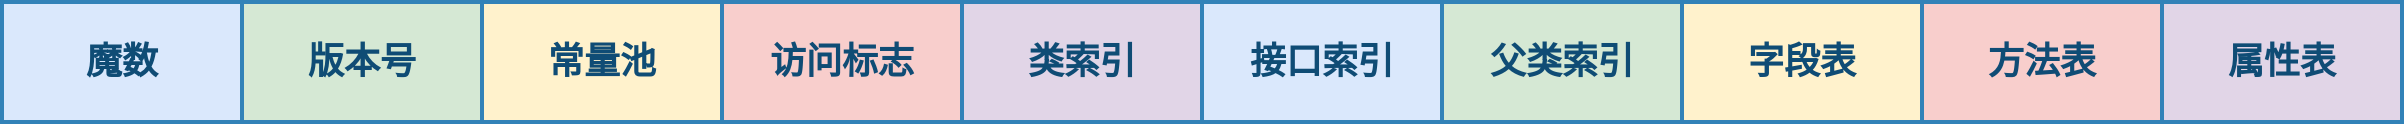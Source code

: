 <mxfile compressed="true" version="22.0.3" type="device" pages="2"><diagram id="U2jCk6BTpTuOF1wJtLzR" name="类文件结构"><mxGraphModel dx="1687" dy="1005" grid="1" gridSize="10" guides="1" tooltips="1" connect="1" arrows="1" fold="1" page="1" pageScale="1" pageWidth="1654" pageHeight="1169" math="0" shadow="0"><root><mxCell id="0"/><mxCell id="1" parent="0"/><mxCell id="OOVn5j7P5GrTdkMrWpFy-1" value="版本号" style="rounded=0;whiteSpace=wrap;html=1;fontSize=18;fillColor=#d5e8d4;strokeColor=#3282B8;fontStyle=1;movable=1;resizable=1;rotatable=1;deletable=1;editable=1;locked=0;connectable=1;container=0;shadow=0;fontColor=#0F4C75;strokeWidth=2;fontFamily=Comic Sans MS;" parent="1" vertex="1"><mxGeometry x="347" y="555" width="120" height="60" as="geometry"/></mxCell><mxCell id="OOVn5j7P5GrTdkMrWpFy-2" value="魔数" style="rounded=0;whiteSpace=wrap;html=1;fontSize=18;fillColor=#dae8fc;strokeColor=#3282B8;fontStyle=1;movable=1;resizable=1;rotatable=1;deletable=1;editable=1;locked=0;connectable=1;container=0;shadow=0;fontColor=#0F4C75;strokeWidth=2;fontFamily=Comic Sans MS;" parent="1" vertex="1"><mxGeometry x="227" y="555" width="120" height="60" as="geometry"/></mxCell><mxCell id="OOVn5j7P5GrTdkMrWpFy-3" value="常量池" style="rounded=0;whiteSpace=wrap;html=1;fontSize=18;fillColor=#fff2cc;strokeColor=#3282B8;fontStyle=1;movable=1;resizable=1;rotatable=1;deletable=1;editable=1;locked=0;connectable=1;container=0;shadow=0;fontColor=#0F4C75;strokeWidth=2;fontFamily=Comic Sans MS;" parent="1" vertex="1"><mxGeometry x="467" y="555" width="120" height="60" as="geometry"/></mxCell><mxCell id="OOVn5j7P5GrTdkMrWpFy-4" value="访问标志" style="rounded=0;whiteSpace=wrap;html=1;fontSize=18;fillColor=#f8cecc;strokeColor=#3282B8;fontStyle=1;movable=1;resizable=1;rotatable=1;deletable=1;editable=1;locked=0;connectable=1;container=0;shadow=0;fontColor=#0F4C75;strokeWidth=2;fontFamily=Comic Sans MS;" parent="1" vertex="1"><mxGeometry x="587" y="555" width="120" height="60" as="geometry"/></mxCell><mxCell id="OOVn5j7P5GrTdkMrWpFy-5" value="接口索引" style="rounded=0;whiteSpace=wrap;html=1;fontSize=18;fillColor=#dae8fc;strokeColor=#3282B8;fontStyle=1;movable=1;resizable=1;rotatable=1;deletable=1;editable=1;locked=0;connectable=1;container=0;shadow=0;fontColor=#0F4C75;strokeWidth=2;fontFamily=Comic Sans MS;" parent="1" vertex="1"><mxGeometry x="827" y="555" width="120" height="60" as="geometry"/></mxCell><mxCell id="OOVn5j7P5GrTdkMrWpFy-6" value="类索引" style="rounded=0;whiteSpace=wrap;html=1;fontSize=18;fillColor=#e1d5e7;strokeColor=#3282B8;fontStyle=1;movable=1;resizable=1;rotatable=1;deletable=1;editable=1;locked=0;connectable=1;container=0;shadow=0;fontColor=#0F4C75;strokeWidth=2;fontFamily=Comic Sans MS;" parent="1" vertex="1"><mxGeometry x="707" y="555" width="120" height="60" as="geometry"/></mxCell><mxCell id="OOVn5j7P5GrTdkMrWpFy-7" value="父类索引" style="rounded=0;whiteSpace=wrap;html=1;fontSize=18;fillColor=#d5e8d4;strokeColor=#3282B8;fontStyle=1;movable=1;resizable=1;rotatable=1;deletable=1;editable=1;locked=0;connectable=1;container=0;shadow=0;fontColor=#0F4C75;strokeWidth=2;fontFamily=Comic Sans MS;" parent="1" vertex="1"><mxGeometry x="947" y="555" width="120" height="60" as="geometry"/></mxCell><mxCell id="OOVn5j7P5GrTdkMrWpFy-8" value="字段表" style="rounded=0;whiteSpace=wrap;html=1;fontSize=18;fillColor=#fff2cc;strokeColor=#3282B8;fontStyle=1;movable=1;resizable=1;rotatable=1;deletable=1;editable=1;locked=0;connectable=1;container=0;shadow=0;fontColor=#0F4C75;strokeWidth=2;fontFamily=Comic Sans MS;" parent="1" vertex="1"><mxGeometry x="1067" y="555" width="120" height="60" as="geometry"/></mxCell><mxCell id="OOVn5j7P5GrTdkMrWpFy-9" value="方法表" style="rounded=0;whiteSpace=wrap;html=1;fontSize=18;fillColor=#f8cecc;strokeColor=#3282B8;fontStyle=1;movable=1;resizable=1;rotatable=1;deletable=1;editable=1;locked=0;connectable=1;container=0;shadow=0;fontColor=#0F4C75;strokeWidth=2;fontFamily=Comic Sans MS;" parent="1" vertex="1"><mxGeometry x="1187" y="555" width="120" height="60" as="geometry"/></mxCell><mxCell id="OOVn5j7P5GrTdkMrWpFy-10" value="属性表" style="rounded=0;whiteSpace=wrap;html=1;fontSize=18;fillColor=#e1d5e7;strokeColor=#3282B8;fontStyle=1;movable=1;resizable=1;rotatable=1;deletable=1;editable=1;locked=0;connectable=1;container=0;shadow=0;fontColor=#0F4C75;strokeWidth=2;fontFamily=Comic Sans MS;" parent="1" vertex="1"><mxGeometry x="1307" y="555" width="120" height="60" as="geometry"/></mxCell></root></mxGraphModel></diagram><diagram id="_WlBiSvnLzIpqPOr5gTY" name="字节码构建"><mxGraphModel dx="1434" dy="854" grid="1" gridSize="10" guides="1" tooltips="1" connect="1" arrows="1" fold="1" page="1" pageScale="1" pageWidth="1169" pageHeight="827" math="0" shadow="0"><root><mxCell id="0"/><mxCell id="1" parent="0"/><mxCell id="_fBFf59N_5_WiJXj6CxS-9" value="" style="rounded=1;whiteSpace=wrap;html=1;fontSize=14;fillColor=#E3FDFD;strokeColor=#3282B8;movable=1;resizable=1;rotatable=1;deletable=1;editable=1;locked=0;connectable=1;container=0;shadow=0;fontColor=#0F4C75;fontFamily=Comic Sans MS;strokeWidth=2;fontStyle=1" parent="1" vertex="1"><mxGeometry x="120" y="400" width="920" height="140" as="geometry"/></mxCell><mxCell id="_fBFf59N_5_WiJXj6CxS-2" value="&lt;div style=&quot;font-size: 14px;&quot;&gt;&lt;div style=&quot;font-size: 14px;&quot;&gt;字节码校验器&lt;/div&gt;&lt;div style=&quot;font-size: 14px;&quot;&gt;(ByteCode Verifer)&lt;/div&gt;&lt;/div&gt;" style="rounded=1;whiteSpace=wrap;html=1;fontSize=14;fillColor=#A6E3E9;strokeColor=#3282B8;movable=1;resizable=1;rotatable=1;deletable=1;editable=1;locked=0;connectable=1;container=0;shadow=0;fontColor=#0F4C75;fontFamily=Comic Sans MS;strokeWidth=2;fontStyle=1" parent="1" vertex="1"><mxGeometry x="620" y="440" width="160" height="80" as="geometry"/></mxCell><mxCell id="_fBFf59N_5_WiJXj6CxS-6" value="" style="edgeStyle=orthogonalEdgeStyle;rounded=0;orthogonalLoop=1;jettySize=auto;html=1;fontSize=14;fillColor=#f5f5f5;strokeColor=#3282B8;movable=1;resizable=1;rotatable=1;deletable=1;editable=1;locked=0;connectable=1;fontColor=#0F4C75;fontFamily=Comic Sans MS;strokeWidth=2;fontStyle=1" parent="1" source="_fBFf59N_5_WiJXj6CxS-3" target="_fBFf59N_5_WiJXj6CxS-2" edge="1"><mxGeometry relative="1" as="geometry"/></mxCell><mxCell id="_fBFf59N_5_WiJXj6CxS-3" value="&lt;div style=&quot;font-size: 14px;&quot;&gt;&lt;div style=&quot;font-size: 14px;&quot;&gt;&lt;div style=&quot;border-color: var(--border-color); font-size: 14px;&quot;&gt;类加载器&lt;/div&gt;&lt;div style=&quot;border-color: var(--border-color); font-size: 14px;&quot;&gt;(ClassLoader)&lt;/div&gt;&lt;/div&gt;&lt;/div&gt;" style="rounded=1;whiteSpace=wrap;html=1;fontSize=14;fillColor=#A6E3E9;strokeColor=#3282B8;movable=1;resizable=1;rotatable=1;deletable=1;editable=1;locked=0;connectable=1;container=0;shadow=0;fontColor=#0F4C75;fontFamily=Comic Sans MS;strokeWidth=2;fontStyle=1" parent="1" vertex="1"><mxGeometry x="860" y="440" width="160" height="80" as="geometry"/></mxCell><mxCell id="_fBFf59N_5_WiJXj6CxS-4" value="Java 运行时环境" style="rounded=1;whiteSpace=wrap;html=1;fontSize=14;fillColor=#A6E3E9;strokeColor=#3282B8;movable=1;resizable=1;rotatable=1;deletable=1;editable=1;locked=0;connectable=1;container=0;shadow=0;fontColor=#0F4C75;fontFamily=Comic Sans MS;strokeWidth=2;fontStyle=1" parent="1" vertex="1"><mxGeometry x="380" y="440" width="160" height="80" as="geometry"/></mxCell><mxCell id="_fBFf59N_5_WiJXj6CxS-7" value="" style="edgeStyle=orthogonalEdgeStyle;rounded=0;orthogonalLoop=1;jettySize=auto;html=1;fontSize=14;fillColor=#f5f5f5;strokeColor=#3282B8;movable=1;resizable=1;rotatable=1;deletable=1;editable=1;locked=0;connectable=1;fontColor=#0F4C75;fontFamily=Comic Sans MS;strokeWidth=2;fontStyle=1" parent="1" source="_fBFf59N_5_WiJXj6CxS-2" target="_fBFf59N_5_WiJXj6CxS-4" edge="1"><mxGeometry relative="1" as="geometry"/></mxCell><mxCell id="_fBFf59N_5_WiJXj6CxS-5" value="Native OS" style="rounded=1;whiteSpace=wrap;html=1;fontSize=14;fillColor=#A6E3E9;strokeColor=#3282B8;movable=1;resizable=1;rotatable=1;deletable=1;editable=1;locked=0;connectable=1;container=0;shadow=0;fontColor=#0F4C75;fontFamily=Comic Sans MS;strokeWidth=2;fontStyle=1" parent="1" vertex="1"><mxGeometry x="140" y="440" width="160" height="80" as="geometry"/></mxCell><mxCell id="_fBFf59N_5_WiJXj6CxS-8" value="" style="edgeStyle=orthogonalEdgeStyle;rounded=0;orthogonalLoop=1;jettySize=auto;html=1;fontSize=14;fillColor=#f5f5f5;strokeColor=#3282B8;movable=1;resizable=1;rotatable=1;deletable=1;editable=1;locked=0;connectable=1;fontColor=#0F4C75;fontFamily=Comic Sans MS;strokeWidth=2;fontStyle=1" parent="1" source="_fBFf59N_5_WiJXj6CxS-4" target="_fBFf59N_5_WiJXj6CxS-5" edge="1"><mxGeometry relative="1" as="geometry"/></mxCell><mxCell id="EdCfkMGo1zmi0tqKPD4C-2" value="java 文件" style="whiteSpace=wrap;html=1;shape=mxgraph.basic.document;rounded=1;strokeColor=#3282B8;align=center;verticalAlign=middle;fontFamily=Comic Sans MS;fontSize=14;fontColor=#0F4C75;fillColor=#CBF1F5;aspect=fixed;movable=1;resizable=1;rotatable=1;deletable=1;editable=1;locked=0;connectable=1;container=0;shadow=0;strokeWidth=2;fontStyle=1" parent="1" vertex="1"><mxGeometry x="170" y="251" width="100" height="100" as="geometry"/></mxCell><mxCell id="EdCfkMGo1zmi0tqKPD4C-7" style="edgeStyle=orthogonalEdgeStyle;orthogonalLoop=1;jettySize=auto;html=1;entryX=0.5;entryY=0;entryDx=0;entryDy=0;curved=1;fillColor=#f5f5f5;strokeColor=#3282B8;movable=1;resizable=1;rotatable=1;deletable=1;editable=1;locked=0;connectable=1;fontColor=#0F4C75;fontFamily=Comic Sans MS;strokeWidth=2;fontStyle=1" parent="1" source="EdCfkMGo1zmi0tqKPD4C-3" target="_fBFf59N_5_WiJXj6CxS-3" edge="1"><mxGeometry relative="1" as="geometry"/></mxCell><mxCell id="EdCfkMGo1zmi0tqKPD4C-3" value="class 文件" style="whiteSpace=wrap;html=1;shape=mxgraph.basic.document;rounded=1;strokeColor=#3282B8;align=center;verticalAlign=middle;fontFamily=Comic Sans MS;fontSize=14;fontColor=#0F4C75;fillColor=#CBF1F5;aspect=fixed;movable=1;resizable=1;rotatable=1;deletable=1;editable=1;locked=0;connectable=1;container=0;shadow=0;strokeWidth=2;fontStyle=1" parent="1" vertex="1"><mxGeometry x="890" y="251" width="100" height="100" as="geometry"/></mxCell><mxCell id="EdCfkMGo1zmi0tqKPD4C-6" value="" style="edgeStyle=orthogonalEdgeStyle;rounded=0;orthogonalLoop=1;jettySize=auto;html=1;fillColor=#f5f5f5;strokeColor=#3282B8;movable=1;resizable=1;rotatable=1;deletable=1;editable=1;locked=0;connectable=1;fontColor=#0F4C75;fontFamily=Comic Sans MS;strokeWidth=2;fontStyle=1" parent="1" source="EdCfkMGo1zmi0tqKPD4C-4" target="EdCfkMGo1zmi0tqKPD4C-3" edge="1"><mxGeometry relative="1" as="geometry"/></mxCell><mxCell id="EdCfkMGo1zmi0tqKPD4C-4" value="Java 编译器" style="shape=hexagon;perimeter=hexagonPerimeter2;whiteSpace=wrap;html=1;fixedSize=1;fontSize=14;fillColor=#71C9CE;strokeColor=#3282B8;rounded=1;movable=1;resizable=1;rotatable=1;deletable=1;editable=1;locked=0;connectable=1;container=0;shadow=0;fontColor=#0F4C75;fontFamily=Comic Sans MS;strokeWidth=2;fontStyle=1" parent="1" vertex="1"><mxGeometry x="500" y="261" width="160" height="80" as="geometry"/></mxCell><mxCell id="EdCfkMGo1zmi0tqKPD4C-5" value="" style="edgeStyle=orthogonalEdgeStyle;rounded=0;orthogonalLoop=1;jettySize=auto;html=1;fillColor=#f5f5f5;strokeColor=#3282B8;movable=1;resizable=1;rotatable=1;deletable=1;editable=1;locked=0;connectable=1;fontColor=#0F4C75;fontFamily=Comic Sans MS;strokeWidth=2;fontStyle=1" parent="1" source="EdCfkMGo1zmi0tqKPD4C-2" target="EdCfkMGo1zmi0tqKPD4C-4" edge="1"><mxGeometry relative="1" as="geometry"/></mxCell><mxCell id="EdCfkMGo1zmi0tqKPD4C-9" value="JVM" style="text;html=1;align=center;verticalAlign=middle;resizable=1;points=[];autosize=1;strokeColor=none;fillColor=none;fontSize=16;fontStyle=1;movable=1;rotatable=1;deletable=1;editable=1;locked=0;connectable=1;container=0;fontColor=#0F4C75;fontFamily=Comic Sans MS;strokeWidth=2;" parent="1" vertex="1"><mxGeometry x="550" y="410" width="60" height="30" as="geometry"/></mxCell></root></mxGraphModel></diagram></mxfile>